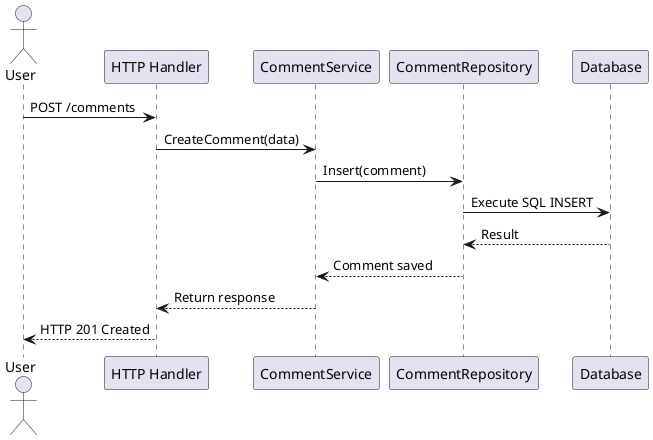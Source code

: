 @startuml
actor User
participant "HTTP Handler" as Handler
participant "CommentService" as Service
participant "CommentRepository" as Repo
participant "Database" as DB

User -> Handler: POST /comments
Handler -> Service: CreateComment(data)
Service -> Repo: Insert(comment)
Repo -> DB: Execute SQL INSERT
DB --> Repo: Result
Repo --> Service: Comment saved
Service --> Handler: Return response
Handler --> User: HTTP 201 Created
@enduml